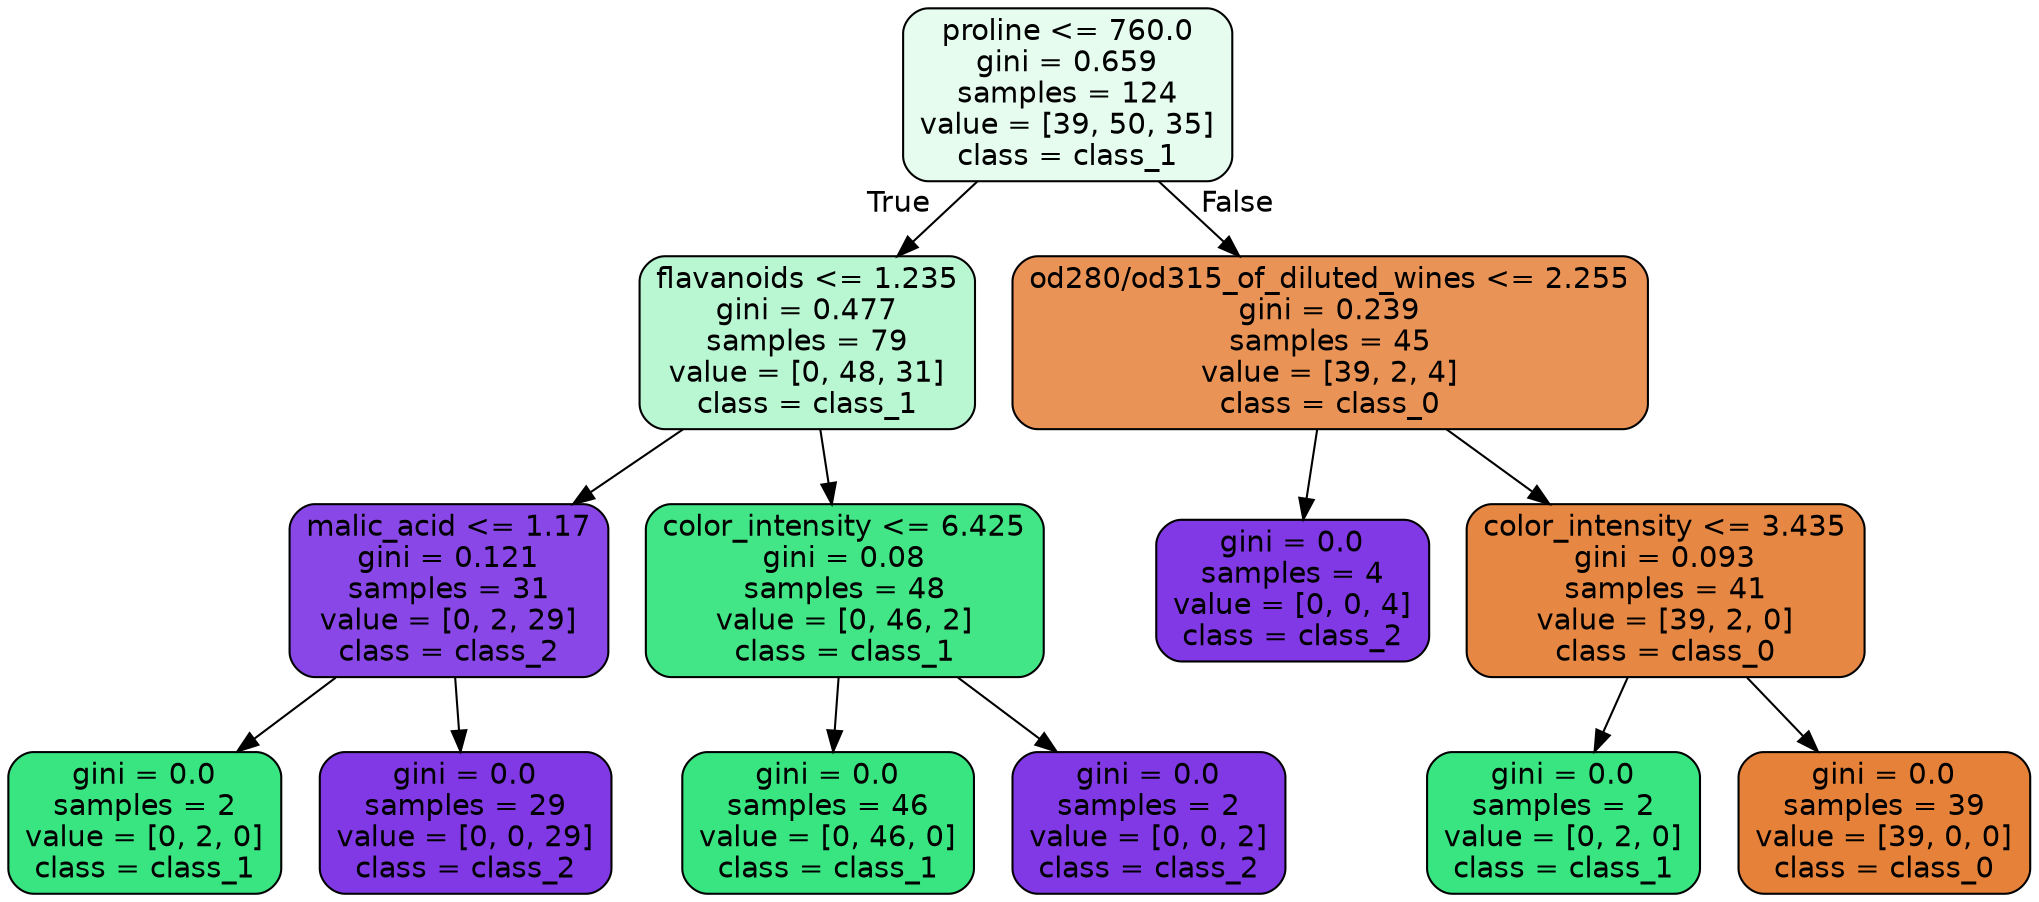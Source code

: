 digraph Tree {
node [shape=box, style="filled, rounded", color="black", fontname=helvetica] ;
edge [fontname=helvetica] ;
0 [label="proline <= 760.0\ngini = 0.659\nsamples = 124\nvalue = [39, 50, 35]\nclass = class_1", fillcolor="#e5fcef"] ;
1 [label="flavanoids <= 1.235\ngini = 0.477\nsamples = 79\nvalue = [0, 48, 31]\nclass = class_1", fillcolor="#b9f6d2"] ;
0 -> 1 [labeldistance=2.5, labelangle=45, headlabel="True"] ;
2 [label="malic_acid <= 1.17\ngini = 0.121\nsamples = 31\nvalue = [0, 2, 29]\nclass = class_2", fillcolor="#8a47e7"] ;
1 -> 2 ;
3 [label="gini = 0.0\nsamples = 2\nvalue = [0, 2, 0]\nclass = class_1", fillcolor="#39e581"] ;
2 -> 3 ;
4 [label="gini = 0.0\nsamples = 29\nvalue = [0, 0, 29]\nclass = class_2", fillcolor="#8139e5"] ;
2 -> 4 ;
5 [label="color_intensity <= 6.425\ngini = 0.08\nsamples = 48\nvalue = [0, 46, 2]\nclass = class_1", fillcolor="#42e686"] ;
1 -> 5 ;
6 [label="gini = 0.0\nsamples = 46\nvalue = [0, 46, 0]\nclass = class_1", fillcolor="#39e581"] ;
5 -> 6 ;
7 [label="gini = 0.0\nsamples = 2\nvalue = [0, 0, 2]\nclass = class_2", fillcolor="#8139e5"] ;
5 -> 7 ;
8 [label="od280/od315_of_diluted_wines <= 2.255\ngini = 0.239\nsamples = 45\nvalue = [39, 2, 4]\nclass = class_0", fillcolor="#e99356"] ;
0 -> 8 [labeldistance=2.5, labelangle=-45, headlabel="False"] ;
9 [label="gini = 0.0\nsamples = 4\nvalue = [0, 0, 4]\nclass = class_2", fillcolor="#8139e5"] ;
8 -> 9 ;
10 [label="color_intensity <= 3.435\ngini = 0.093\nsamples = 41\nvalue = [39, 2, 0]\nclass = class_0", fillcolor="#e68743"] ;
8 -> 10 ;
11 [label="gini = 0.0\nsamples = 2\nvalue = [0, 2, 0]\nclass = class_1", fillcolor="#39e581"] ;
10 -> 11 ;
12 [label="gini = 0.0\nsamples = 39\nvalue = [39, 0, 0]\nclass = class_0", fillcolor="#e58139"] ;
10 -> 12 ;
}
